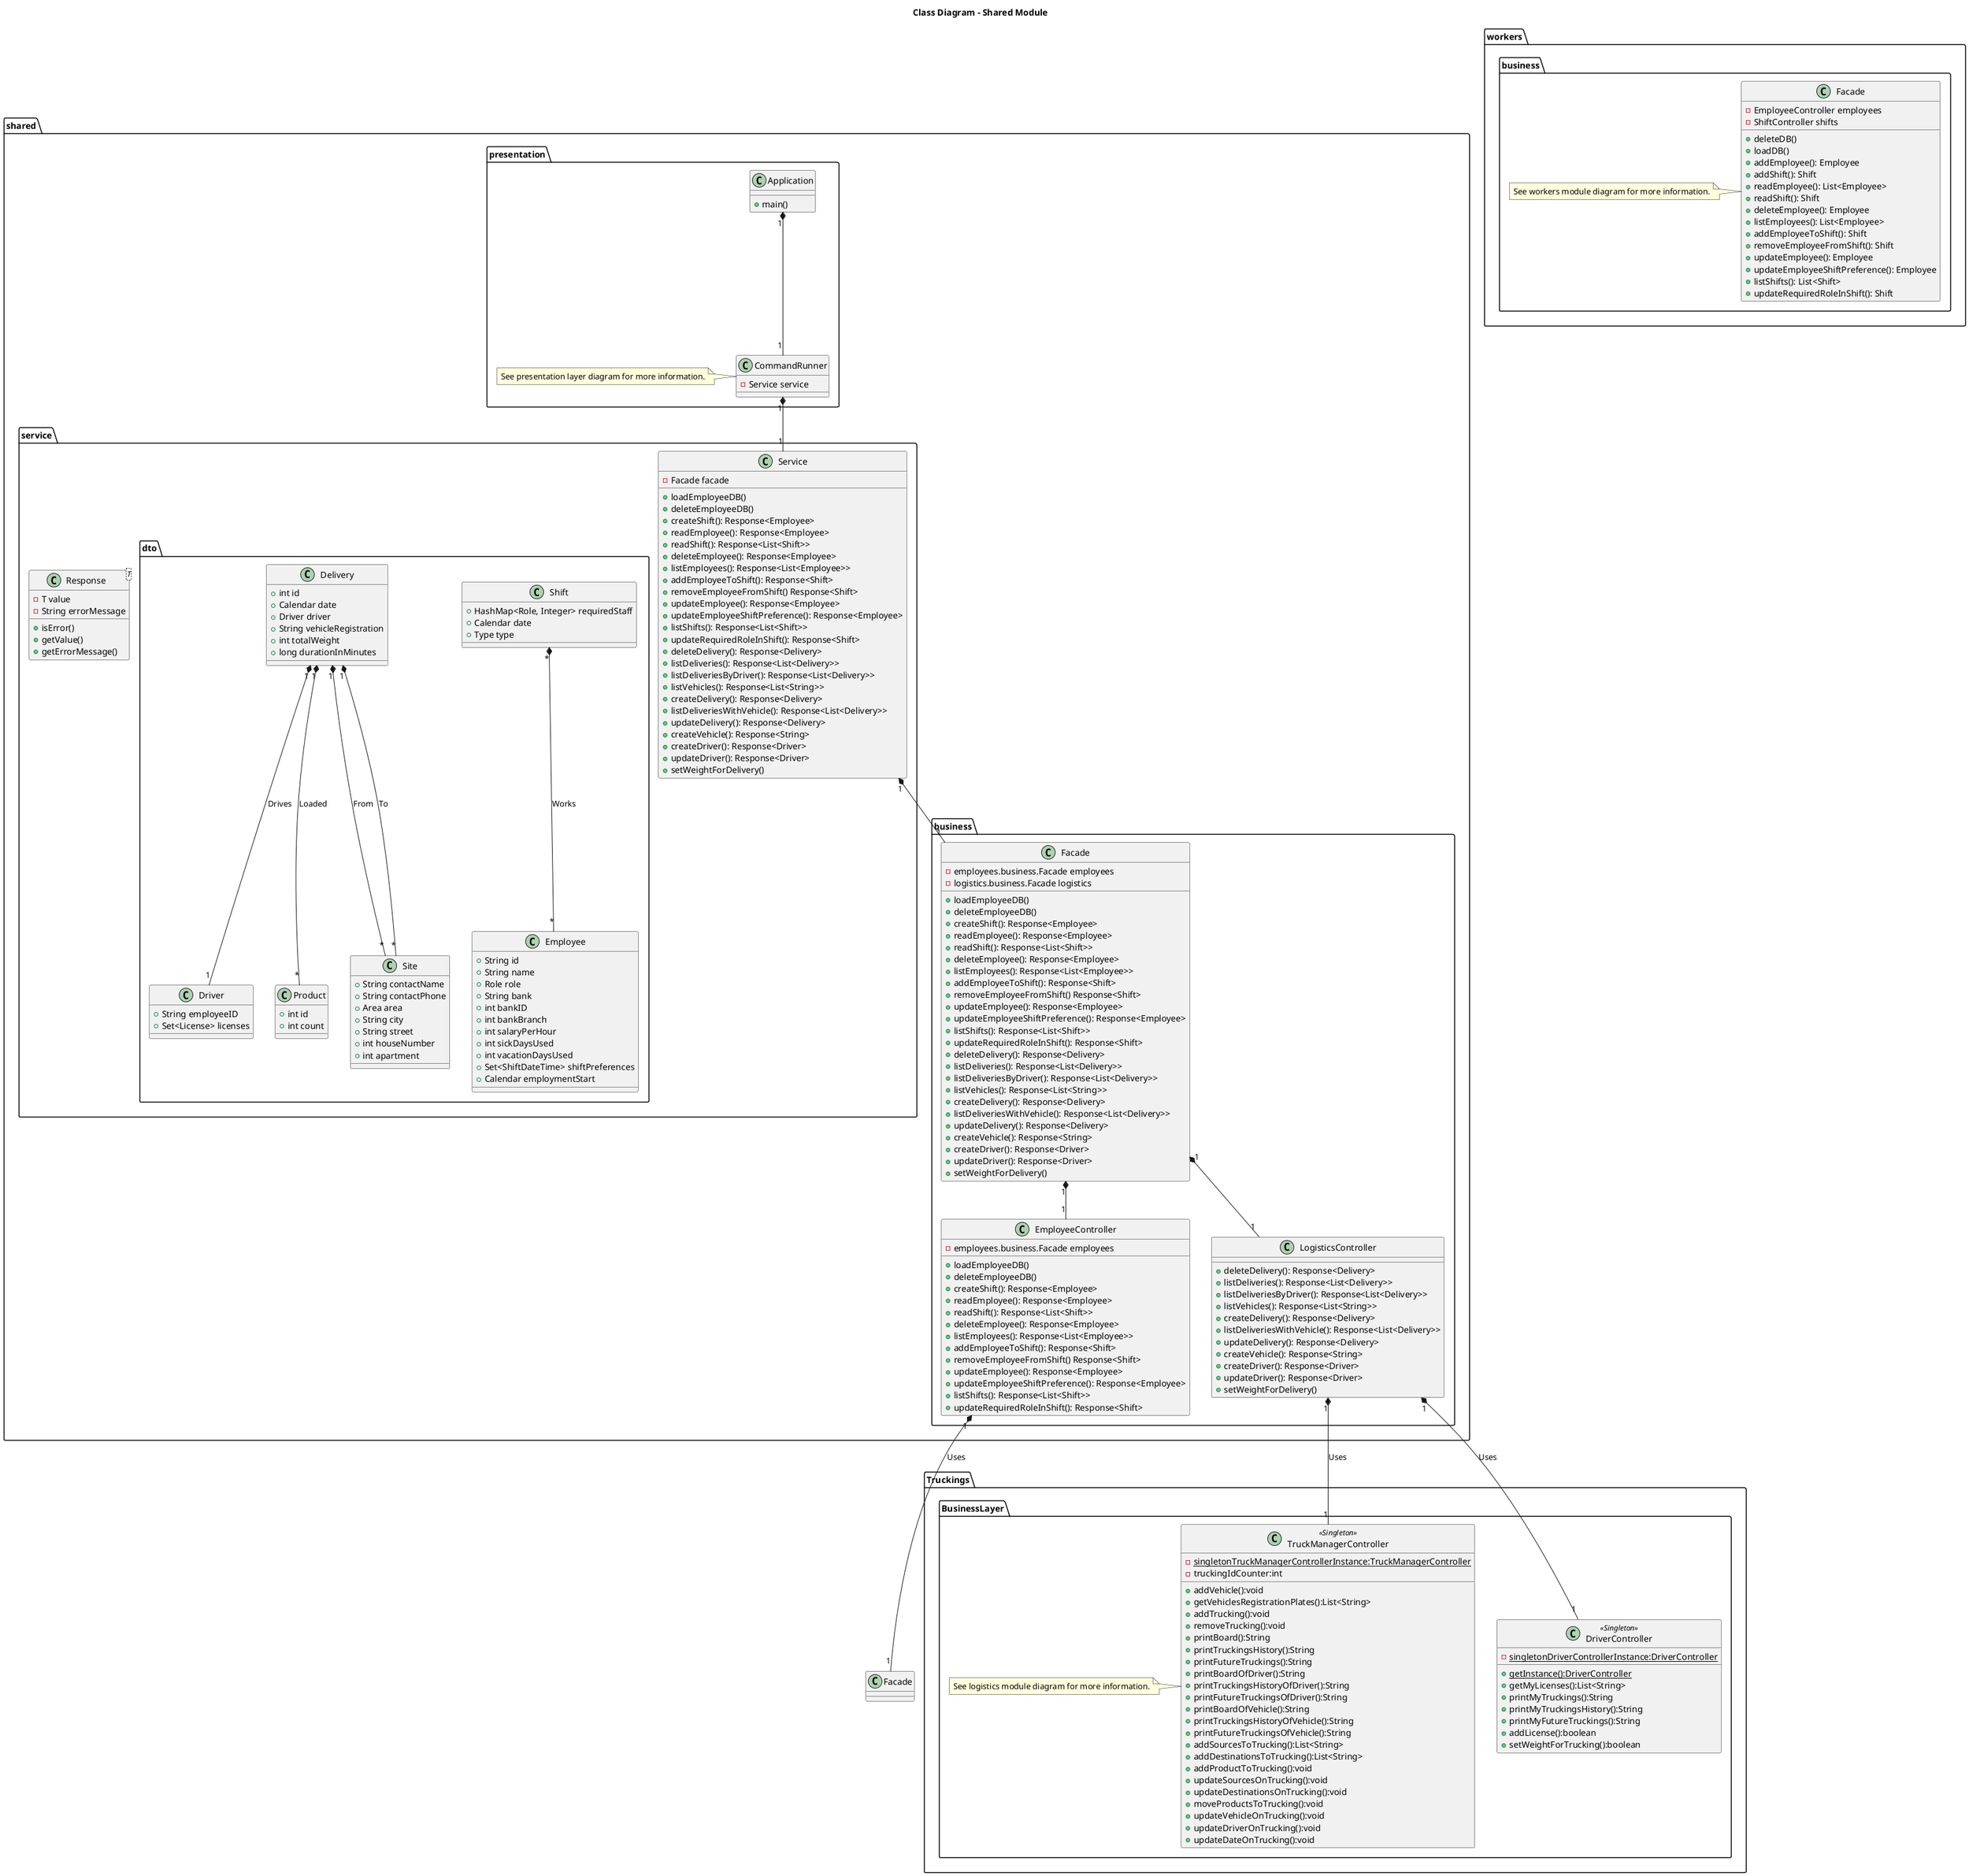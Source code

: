 @startuml
title Class Diagram - Shared Module


package shared {
  package shared.presentation {
    class CommandRunner {
      -Service service
    }

    note left: See presentation layer diagram for more information.

    class Application {
      +main()
    }

    Application "1" *-- "1" CommandRunner
  }

  package shared.service {
    class shared.service.Service {
      -Facade facade
      +loadEmployeeDB()
      +deleteEmployeeDB()
      +createShift(): Response<Employee>
      +readEmployee(): Response<Employee>
      +readShift(): Response<List<Shift>>
      +deleteEmployee(): Response<Employee>
      +listEmployees(): Response<List<Employee>>
      +addEmployeeToShift(): Response<Shift>
      +removeEmployeeFromShift() Response<Shift>
      +updateEmployee(): Response<Employee>
      +updateEmployeeShiftPreference(): Response<Employee>
      +listShifts(): Response<List<Shift>>
      +updateRequiredRoleInShift(): Response<Shift>
      +deleteDelivery(): Response<Delivery>
      +listDeliveries(): Response<List<Delivery>>
      +listDeliveriesByDriver(): Response<List<Delivery>>
      +listVehicles(): Response<List<String>>
      +createDelivery(): Response<Delivery>
      +listDeliveriesWithVehicle(): Response<List<Delivery>>
      +updateDelivery(): Response<Delivery>
      +createVehicle(): Response<String>
      +createDriver(): Response<Driver>
      +updateDriver(): Response<Driver>
      +setWeightForDelivery()
    }

    class shared.service.Response<T> {
      -T value
      -String errorMessage
      +isError()
      +getValue()
      +getErrorMessage()
    }

    package shared.service.dto {
      class shared.service.dto.Employee {
        +String id
        +String name
        +Role role
        +String bank
        +int bankID
        +int bankBranch
        +int salaryPerHour
        +int sickDaysUsed
        +int vacationDaysUsed
        +Set<ShiftDateTime> shiftPreferences
        +Calendar employmentStart
      }

      class shared.service.dto.Shift {
        +HashMap<Role, Integer> requiredStaff
        +Calendar date
        +Type type
      }

      class shared.service.dto.Delivery {
        +int id
        +Calendar date
        +Driver driver
        +String vehicleRegistration
        +int totalWeight
        +long durationInMinutes
      }

      class shared.service.dto.Driver {
        +String employeeID
        +Set<License> licenses
      }

      class shared.service.dto.Product {
        +int id
        +int count
      }

      class shared.service.dto.Site {
        +String contactName
        +String contactPhone
        +Area area
        +String city
        +String street
        +int houseNumber
        +int apartment
      }

      shared.service.dto.Delivery "1" *-- "1" shared.service.dto.Driver: Drives
      shared.service.dto.Delivery "1" *-- "*" shared.service.dto.Product: Loaded
      shared.service.dto.Delivery "1" *-- "*" shared.service.dto.Site: From
      shared.service.dto.Delivery "1" *-- "*" shared.service.dto.Site: To

      shared.service.dto.Shift "*" *-- "*" shared.service.dto.Employee: Works

      CommandRunner "1" *-- "1" shared.service.Service
    }
  }

  package shared.business {
    class shared.business.Facade {
      -employees.business.Facade employees
      -logistics.business.Facade logistics
      +loadEmployeeDB()
      +deleteEmployeeDB()
      +createShift(): Response<Employee>
      +readEmployee(): Response<Employee>
      +readShift(): Response<List<Shift>>
      +deleteEmployee(): Response<Employee>
      +listEmployees(): Response<List<Employee>>
      +addEmployeeToShift(): Response<Shift>
      +removeEmployeeFromShift() Response<Shift>
      +updateEmployee(): Response<Employee>
      +updateEmployeeShiftPreference(): Response<Employee>
      +listShifts(): Response<List<Shift>>
      +updateRequiredRoleInShift(): Response<Shift>
      +deleteDelivery(): Response<Delivery>
      +listDeliveries(): Response<List<Delivery>>
      +listDeliveriesByDriver(): Response<List<Delivery>>
      +listVehicles(): Response<List<String>>
      +createDelivery(): Response<Delivery>
      +listDeliveriesWithVehicle(): Response<List<Delivery>>
      +updateDelivery(): Response<Delivery>
      +createVehicle(): Response<String>
      +createDriver(): Response<Driver>
      +updateDriver(): Response<Driver>
      +setWeightForDelivery()
    }

    class shared.business.EmployeeController {
      -employees.business.Facade employees
      +loadEmployeeDB()
      +deleteEmployeeDB()
      +createShift(): Response<Employee>
      +readEmployee(): Response<Employee>
      +readShift(): Response<List<Shift>>
      +deleteEmployee(): Response<Employee>
      +listEmployees(): Response<List<Employee>>
      +addEmployeeToShift(): Response<Shift>
      +removeEmployeeFromShift() Response<Shift>
      +updateEmployee(): Response<Employee>
      +updateEmployeeShiftPreference(): Response<Employee>
      +listShifts(): Response<List<Shift>>
      +updateRequiredRoleInShift(): Response<Shift>
    }

    class shared.business.LogisticsController {
      +deleteDelivery(): Response<Delivery>
      +listDeliveries(): Response<List<Delivery>>
      +listDeliveriesByDriver(): Response<List<Delivery>>
      +listVehicles(): Response<List<String>>
      +createDelivery(): Response<Delivery>
      +listDeliveriesWithVehicle(): Response<List<Delivery>>
      +updateDelivery(): Response<Delivery>
      +createVehicle(): Response<String>
      +createDriver(): Response<Driver>
      +updateDriver(): Response<Driver>
      +setWeightForDelivery()
    }

    shared.business.Facade "1" *-- "1" shared.business.EmployeeController
    shared.business.Facade "1" *-- "1" shared.business.LogisticsController
  }

  shared.service.Service "1" *-- "1" shared.business.Facade
}

package workers {
  package business {
    class Facade {
      -EmployeeController employees
      -ShiftController shifts
      +deleteDB()
      +loadDB()
      +addEmployee(): Employee
      +addShift(): Shift
      +readEmployee(): List<Employee>
      +readShift(): Shift
      +deleteEmployee(): Employee
      +listEmployees(): List<Employee>
      +addEmployeeToShift(): Shift
      +removeEmployeeFromShift(): Shift
      +updateEmployee(): Employee
      +updateEmployeeShiftPreference(): Employee
      +listShifts(): List<Shift>
      +updateRequiredRoleInShift(): Shift
    }

    note left: See workers module diagram for more information.
  }
}


package Truckings <<Folder>> {
package BusinessLayer <<Folder>> {
  class TruckManagerController <<Singleton>> {
     -singletonTruckManagerControllerInstance:TruckManagerController {static}
     -truckingIdCounter:int
     +addVehicle():void
     +getVehiclesRegistrationPlates():List<String>
     +addTrucking():void
     +removeTrucking():void
     +printBoard():String
     +printTruckingsHistory():String
     +printFutureTruckings():String
     +printBoardOfDriver():String
     +printTruckingsHistoryOfDriver():String
     +printFutureTruckingsOfDriver():String
     +printBoardOfVehicle():String
     +printTruckingsHistoryOfVehicle():String
     +printFutureTruckingsOfVehicle():String
     +addSourcesToTrucking():List<String>
     +addDestinationsToTrucking():List<String>
     +addProductToTrucking():void
     +updateSourcesOnTrucking():void
     +updateDestinationsOnTrucking():void
     +moveProductsToTrucking():void
     +updateVehicleOnTrucking():void
     +updateDriverOnTrucking():void
     +updateDateOnTrucking():void
  }

  note left: See logistics module diagram for more information.

  class DriverController <<Singleton>> {
     -singletonDriverControllerInstance:DriverController {static}
     +getInstance():DriverController {static}
     +getMyLicenses():List<String>
     +printMyTruckings():String
     +printMyTruckingsHistory():String
     +printMyFutureTruckings():String
     +addLicense():boolean
     +setWeightForTrucking():boolean
  }
}
}

shared.business.EmployeeController "1" *-- "1" Facade: Uses
shared.business.LogisticsController "1" *-- "1" DriverController: Uses
shared.business.LogisticsController "1" *-- "1" TruckManagerController : Uses
@enduml
